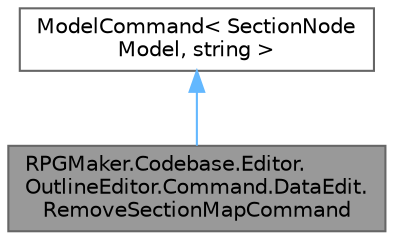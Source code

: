 digraph "RPGMaker.Codebase.Editor.OutlineEditor.Command.DataEdit.RemoveSectionMapCommand"
{
 // LATEX_PDF_SIZE
  bgcolor="transparent";
  edge [fontname=Helvetica,fontsize=10,labelfontname=Helvetica,labelfontsize=10];
  node [fontname=Helvetica,fontsize=10,shape=box,height=0.2,width=0.4];
  Node1 [id="Node000001",label="RPGMaker.Codebase.Editor.\lOutlineEditor.Command.DataEdit.\lRemoveSectionMapCommand",height=0.2,width=0.4,color="gray40", fillcolor="grey60", style="filled", fontcolor="black",tooltip="😁 削除区画マップ命令"];
  Node2 -> Node1 [id="edge1_Node000001_Node000002",dir="back",color="steelblue1",style="solid",tooltip=" "];
  Node2 [id="Node000002",label="ModelCommand\< SectionNode\lModel, string \>",height=0.2,width=0.4,color="gray40", fillcolor="white", style="filled",tooltip=" "];
}
